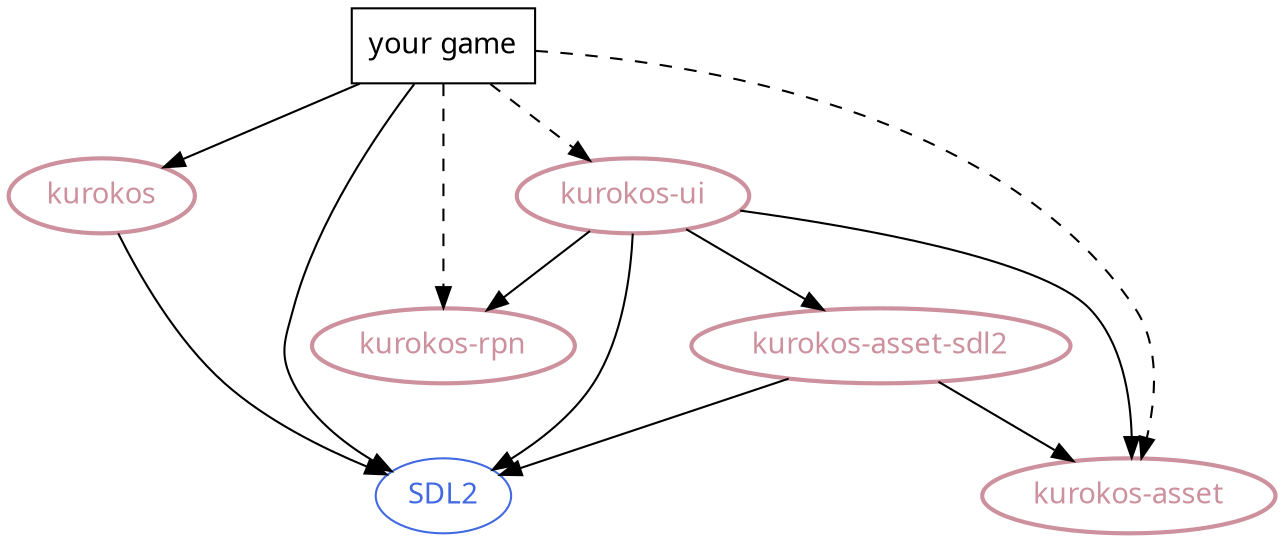 digraph {
  node [
    fontname = "Ubuntu",
  ]

  kurokos       [style = bold, color = pink3, fontcolor = pink3]
  "kurokos-ui"  [style = bold, color = pink3, fontcolor = pink3]
  "kurokos-rpn" [style = bold, color = pink3, fontcolor = pink3]
  "kurokos-asset" [style = bold, color = pink3, fontcolor = pink3]
  "kurokos-asset-sdl2" [style = bold, color = pink3, fontcolor = pink3]
  "your game"   [shape = box, color = black]
  SDL2          [color = royalblue, fontcolor = royalblue]

  "your game" -> kurokos
  "your game" -> "kurokos-ui" [style = dashed]
  "your game" -> "kurokos-rpn" [style = dashed]
  "your game" -> "kurokos-asset" [style = dashed]
  "your game" -> SDL2

  kurokos -> SDL2
  "kurokos-asset-sdl2" -> "kurokos-asset"
  "kurokos-asset-sdl2" -> SDL2
  "kurokos-ui" -> "kurokos-rpn"
  "kurokos-ui" -> "kurokos-asset"
  "kurokos-ui" -> "kurokos-asset-sdl2"
  "kurokos-ui" -> SDL2
}
